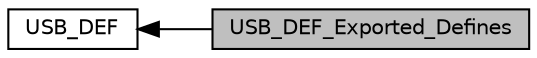 digraph "USB_DEF_Exported_Defines"
{
  edge [fontname="Helvetica",fontsize="10",labelfontname="Helvetica",labelfontsize="10"];
  node [fontname="Helvetica",fontsize="10",shape=record];
  rankdir=LR;
  Node1 [label="USB_DEF",height=0.2,width=0.4,color="black", fillcolor="white", style="filled",URL="$group___u_s_b___d_e_f.html",tooltip="general defines for the usb device library file "];
  Node0 [label="USB_DEF_Exported_Defines",height=0.2,width=0.4,color="black", fillcolor="grey75", style="filled", fontcolor="black"];
  Node1->Node0 [shape=plaintext, dir="back", style="solid"];
}
